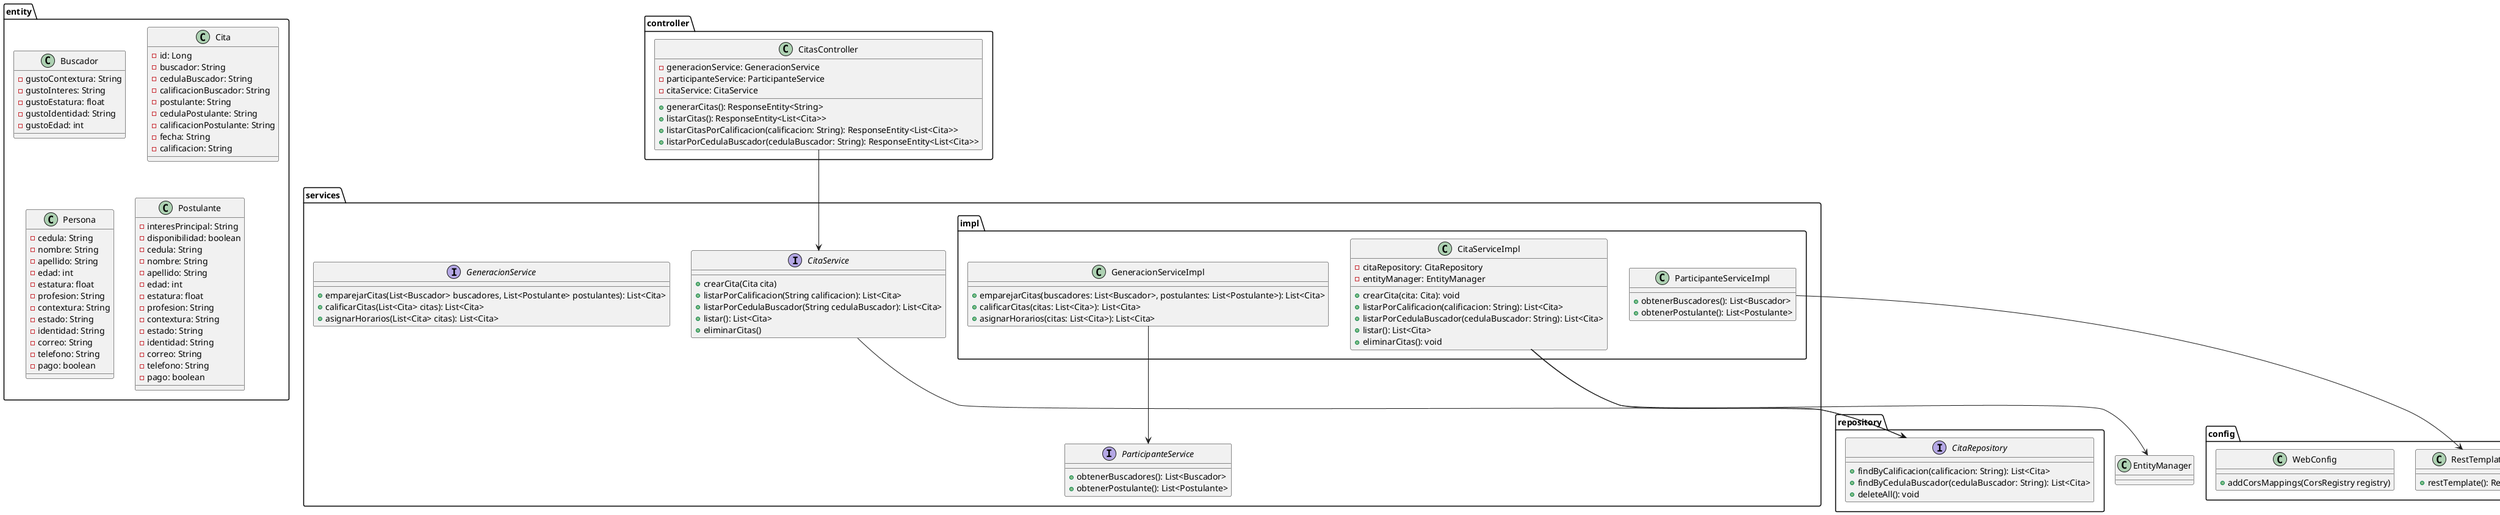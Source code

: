 @startuml

package "config" {
class RestTemplateConfig {
        + restTemplate(): RestTemplate
    }
    class WebConfig {
            + addCorsMappings(CorsRegistry registry)
        }
}

package "controller" {
class CitasController {
        - generacionService: GeneracionService
        - participanteService: ParticipanteService
        - citaService: CitaService
        + generarCitas(): ResponseEntity<String>
        + listarCitas(): ResponseEntity<List<Cita>>
        + listarCitasPorCalificacion(calificacion: String): ResponseEntity<List<Cita>>
        + listarPorCedulaBuscador(cedulaBuscador: String): ResponseEntity<List<Cita>>
    }
}

package "entity" {
    class Buscador {
        - gustoContextura: String
        - gustoInteres: String
        - gustoEstatura: float
        - gustoIdentidad: String
        - gustoEdad: int
    }
    class Cita {
            - id: Long
            - buscador: String
            - cedulaBuscador: String
            - calificacionBuscador: String
            - postulante: String
            - cedulaPostulante: String
            - calificacionPostulante: String
            - fecha: String
            - calificacion: String
        }
        class Persona {
                - cedula: String
                - nombre: String
                - apellido: String
                - edad: int
                - estatura: float
                - profesion: String
                - contextura: String
                - estado: String
                - identidad: String
                - correo: String
                - telefono: String
                - pago: boolean
            }
    class Postulante {
            - interesPrincipal: String
            - disponibilidad: boolean
            - cedula: String
            - nombre: String
            - apellido: String
            - edad: int
            - estatura: float
            - profesion: String
            - contextura: String
            - estado: String
            - identidad: String
            - correo: String
            - telefono: String
            - pago: boolean
        }


}

package "repository" {
interface CitaRepository {
        + findByCalificacion(calificacion: String): List<Cita>
        + findByCedulaBuscador(cedulaBuscador: String): List<Cita>
        + deleteAll(): void
    }
}

package "services" {
    package "impl" {
    class CitaServiceImpl {
            - citaRepository: CitaRepository
            - entityManager: EntityManager
            + crearCita(cita: Cita): void
            + listarPorCalificacion(calificacion: String): List<Cita>
            + listarPorCedulaBuscador(cedulaBuscador: String): List<Cita>
            + listar(): List<Cita>
            + eliminarCitas(): void
        }
        class GeneracionServiceImpl {
                    + emparejarCitas(buscadores: List<Buscador>, postulantes: List<Postulante>): List<Cita>
                    + calificarCitas(citas: List<Cita>): List<Cita>
                    + asignarHorarios(citas: List<Cita>): List<Cita>
                }
                class ParticipanteServiceImpl {
                        + obtenerBuscadores(): List<Buscador>
                        + obtenerPostulante(): List<Postulante>
                    }
    }
    interface CitaService {
            + crearCita(Cita cita)
            + listarPorCalificacion(String calificacion): List<Cita>
            + listarPorCedulaBuscador(String cedulaBuscador): List<Cita>
            + listar(): List<Cita>
            + eliminarCitas()
        }
    interface GeneracionService {
            + emparejarCitas(List<Buscador> buscadores, List<Postulante> postulantes): List<Cita>
            + calificarCitas(List<Cita> citas): List<Cita>
            + asignarHorarios(List<Cita> citas): List<Cita>
        }
    interface ParticipanteService {
            + obtenerBuscadores(): List<Buscador>
            + obtenerPostulante(): List<Postulante>
        }
}
CitasController --> CitaService
CitaService --> CitaRepository
CitaServiceImpl --> CitaRepository
CitaServiceImpl --> EntityManager
GeneracionServiceImpl --> ParticipanteService
ParticipanteServiceImpl --> RestTemplateConfig

@enduml
